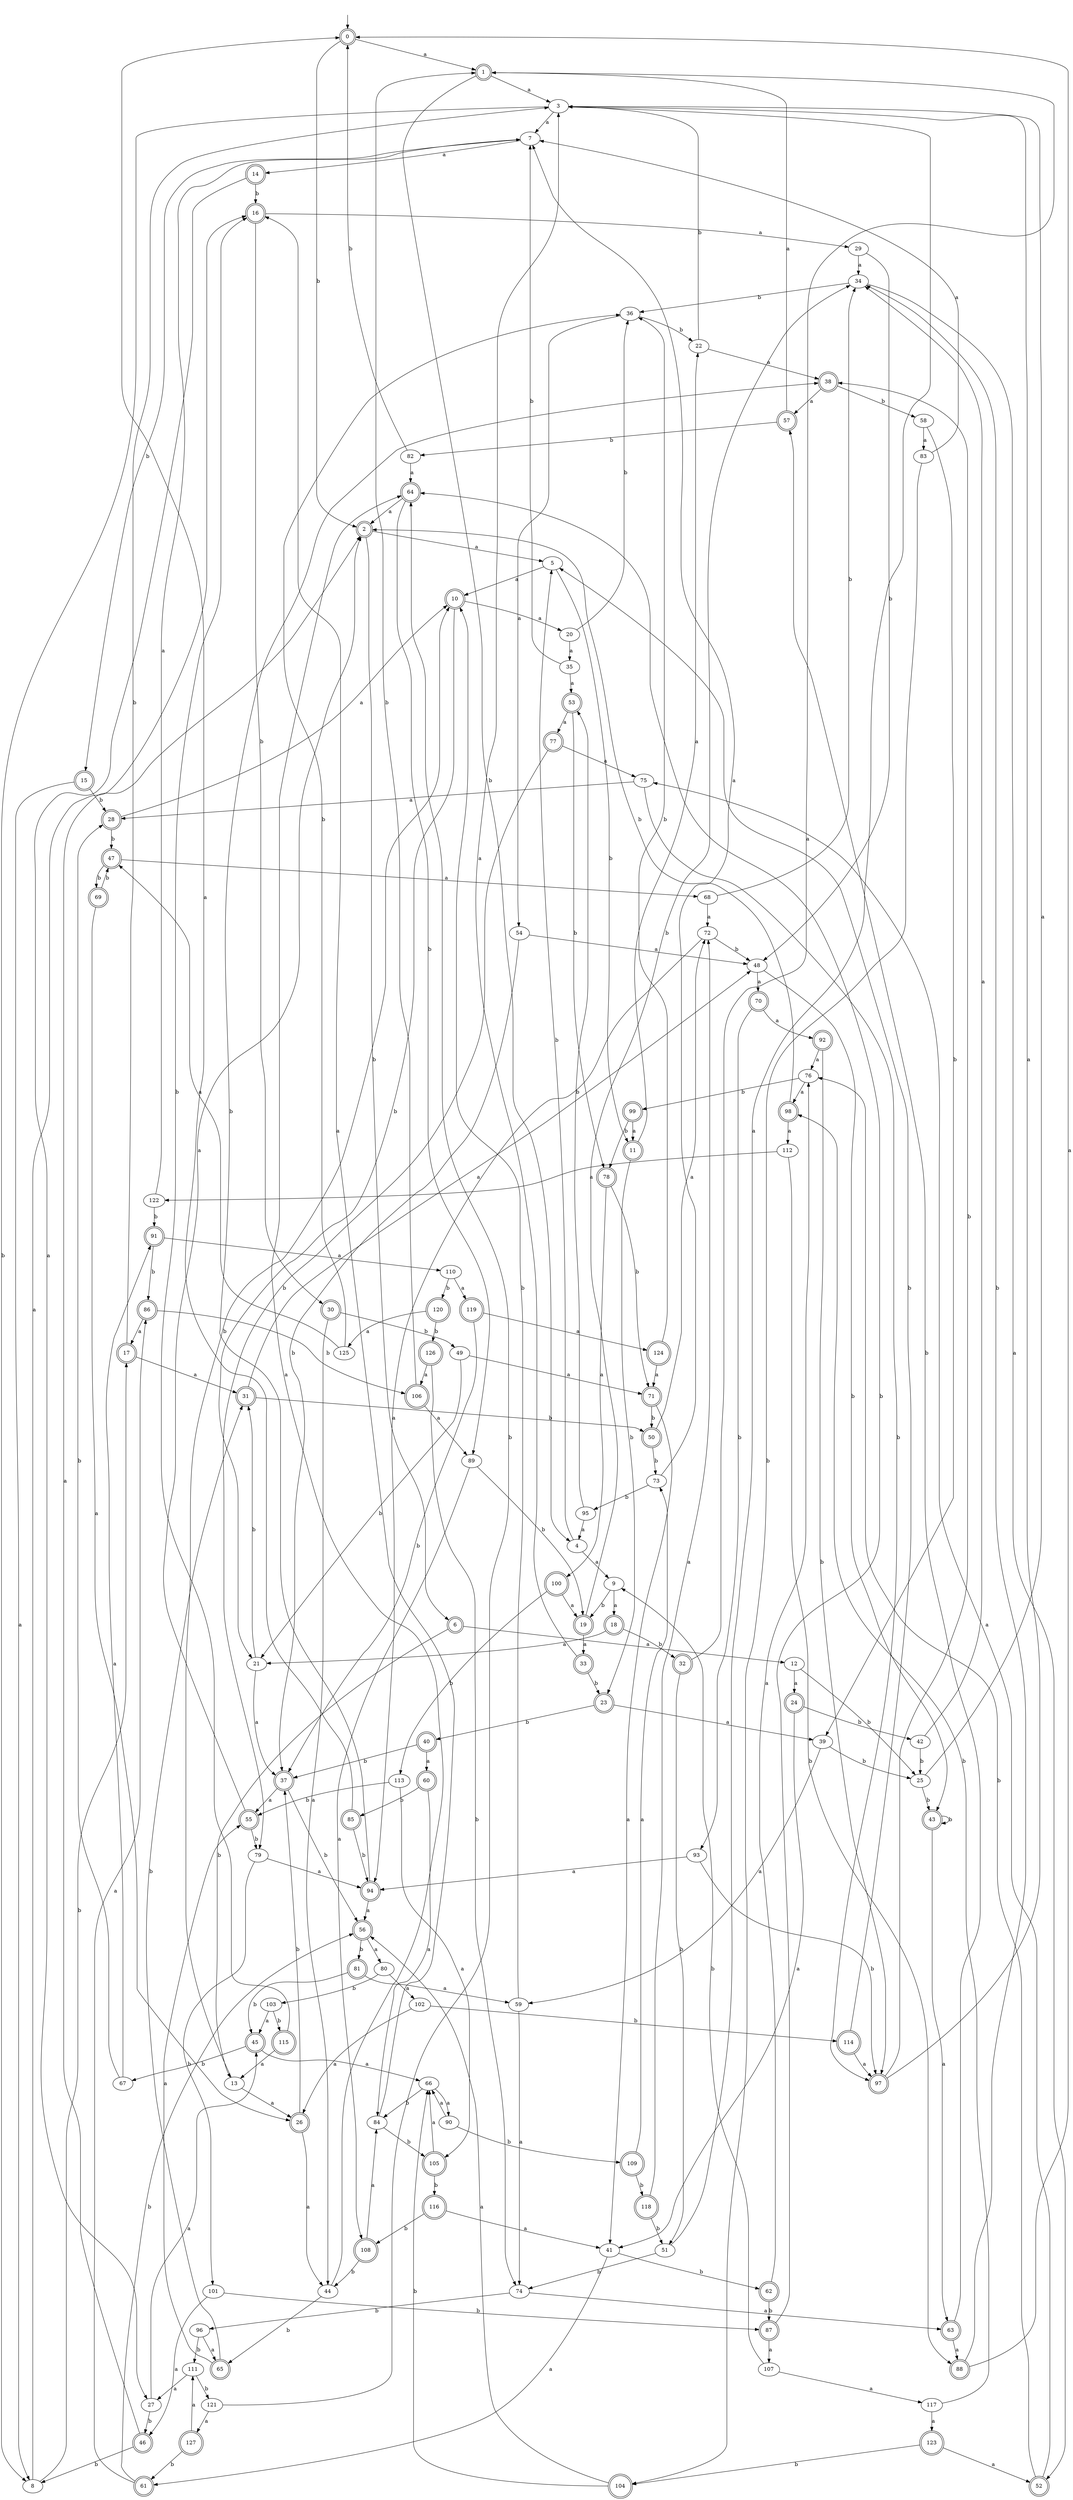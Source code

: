 digraph RandomDFA {
  __start0 [label="", shape=none];
  __start0 -> 0 [label=""];
  0 [shape=circle] [shape=doublecircle]
  0 -> 1 [label="a"]
  0 -> 2 [label="b"]
  1 [shape=doublecircle]
  1 -> 3 [label="a"]
  1 -> 4 [label="b"]
  2 [shape=doublecircle]
  2 -> 5 [label="a"]
  2 -> 6 [label="b"]
  3
  3 -> 7 [label="a"]
  3 -> 8 [label="b"]
  4
  4 -> 9 [label="a"]
  4 -> 5 [label="b"]
  5
  5 -> 10 [label="a"]
  5 -> 11 [label="b"]
  6 [shape=doublecircle]
  6 -> 12 [label="a"]
  6 -> 13 [label="b"]
  7
  7 -> 14 [label="a"]
  7 -> 15 [label="b"]
  8
  8 -> 16 [label="a"]
  8 -> 17 [label="b"]
  9
  9 -> 18 [label="a"]
  9 -> 19 [label="b"]
  10 [shape=doublecircle]
  10 -> 20 [label="a"]
  10 -> 21 [label="b"]
  11 [shape=doublecircle]
  11 -> 22 [label="a"]
  11 -> 23 [label="b"]
  12
  12 -> 24 [label="a"]
  12 -> 25 [label="b"]
  13
  13 -> 26 [label="a"]
  13 -> 10 [label="b"]
  14 [shape=doublecircle]
  14 -> 27 [label="a"]
  14 -> 16 [label="b"]
  15 [shape=doublecircle]
  15 -> 8 [label="a"]
  15 -> 28 [label="b"]
  16 [shape=doublecircle]
  16 -> 29 [label="a"]
  16 -> 30 [label="b"]
  17 [shape=doublecircle]
  17 -> 31 [label="a"]
  17 -> 3 [label="b"]
  18 [shape=doublecircle]
  18 -> 21 [label="a"]
  18 -> 32 [label="b"]
  19 [shape=doublecircle]
  19 -> 33 [label="a"]
  19 -> 34 [label="b"]
  20
  20 -> 35 [label="a"]
  20 -> 36 [label="b"]
  21
  21 -> 37 [label="a"]
  21 -> 31 [label="b"]
  22
  22 -> 38 [label="a"]
  22 -> 3 [label="b"]
  23 [shape=doublecircle]
  23 -> 39 [label="a"]
  23 -> 40 [label="b"]
  24 [shape=doublecircle]
  24 -> 41 [label="a"]
  24 -> 42 [label="b"]
  25
  25 -> 3 [label="a"]
  25 -> 43 [label="b"]
  26 [shape=doublecircle]
  26 -> 44 [label="a"]
  26 -> 37 [label="b"]
  27
  27 -> 45 [label="a"]
  27 -> 46 [label="b"]
  28 [shape=doublecircle]
  28 -> 10 [label="a"]
  28 -> 47 [label="b"]
  29
  29 -> 34 [label="a"]
  29 -> 48 [label="b"]
  30 [shape=doublecircle]
  30 -> 44 [label="a"]
  30 -> 49 [label="b"]
  31 [shape=doublecircle]
  31 -> 48 [label="a"]
  31 -> 50 [label="b"]
  32 [shape=doublecircle]
  32 -> 1 [label="a"]
  32 -> 51 [label="b"]
  33 [shape=doublecircle]
  33 -> 3 [label="a"]
  33 -> 23 [label="b"]
  34
  34 -> 52 [label="a"]
  34 -> 36 [label="b"]
  35
  35 -> 53 [label="a"]
  35 -> 7 [label="b"]
  36
  36 -> 54 [label="a"]
  36 -> 22 [label="b"]
  37 [shape=doublecircle]
  37 -> 55 [label="a"]
  37 -> 56 [label="b"]
  38 [shape=doublecircle]
  38 -> 57 [label="a"]
  38 -> 58 [label="b"]
  39
  39 -> 59 [label="a"]
  39 -> 25 [label="b"]
  40 [shape=doublecircle]
  40 -> 60 [label="a"]
  40 -> 37 [label="b"]
  41
  41 -> 61 [label="a"]
  41 -> 62 [label="b"]
  42
  42 -> 34 [label="a"]
  42 -> 25 [label="b"]
  43 [shape=doublecircle]
  43 -> 63 [label="a"]
  43 -> 43 [label="b"]
  44
  44 -> 64 [label="a"]
  44 -> 65 [label="b"]
  45 [shape=doublecircle]
  45 -> 66 [label="a"]
  45 -> 67 [label="b"]
  46 [shape=doublecircle]
  46 -> 2 [label="a"]
  46 -> 8 [label="b"]
  47 [shape=doublecircle]
  47 -> 68 [label="a"]
  47 -> 69 [label="b"]
  48
  48 -> 70 [label="a"]
  48 -> 43 [label="b"]
  49
  49 -> 71 [label="a"]
  49 -> 21 [label="b"]
  50 [shape=doublecircle]
  50 -> 72 [label="a"]
  50 -> 73 [label="b"]
  51
  51 -> 3 [label="a"]
  51 -> 74 [label="b"]
  52 [shape=doublecircle]
  52 -> 75 [label="a"]
  52 -> 76 [label="b"]
  53 [shape=doublecircle]
  53 -> 77 [label="a"]
  53 -> 78 [label="b"]
  54
  54 -> 48 [label="a"]
  54 -> 37 [label="b"]
  55 [shape=doublecircle]
  55 -> 2 [label="a"]
  55 -> 79 [label="b"]
  56 [shape=doublecircle]
  56 -> 80 [label="a"]
  56 -> 81 [label="b"]
  57 [shape=doublecircle]
  57 -> 1 [label="a"]
  57 -> 82 [label="b"]
  58
  58 -> 83 [label="a"]
  58 -> 39 [label="b"]
  59
  59 -> 74 [label="a"]
  59 -> 10 [label="b"]
  60 [shape=doublecircle]
  60 -> 84 [label="a"]
  60 -> 85 [label="b"]
  61 [shape=doublecircle]
  61 -> 86 [label="a"]
  61 -> 56 [label="b"]
  62 [shape=doublecircle]
  62 -> 76 [label="a"]
  62 -> 87 [label="b"]
  63 [shape=doublecircle]
  63 -> 88 [label="a"]
  63 -> 57 [label="b"]
  64 [shape=doublecircle]
  64 -> 2 [label="a"]
  64 -> 89 [label="b"]
  65 [shape=doublecircle]
  65 -> 55 [label="a"]
  65 -> 31 [label="b"]
  66
  66 -> 90 [label="a"]
  66 -> 84 [label="b"]
  67
  67 -> 91 [label="a"]
  67 -> 28 [label="b"]
  68
  68 -> 72 [label="a"]
  68 -> 34 [label="b"]
  69 [shape=doublecircle]
  69 -> 26 [label="a"]
  69 -> 47 [label="b"]
  70 [shape=doublecircle]
  70 -> 92 [label="a"]
  70 -> 93 [label="b"]
  71 [shape=doublecircle]
  71 -> 41 [label="a"]
  71 -> 50 [label="b"]
  72
  72 -> 94 [label="a"]
  72 -> 48 [label="b"]
  73
  73 -> 7 [label="a"]
  73 -> 95 [label="b"]
  74
  74 -> 63 [label="a"]
  74 -> 96 [label="b"]
  75
  75 -> 28 [label="a"]
  75 -> 97 [label="b"]
  76
  76 -> 98 [label="a"]
  76 -> 99 [label="b"]
  77 [shape=doublecircle]
  77 -> 75 [label="a"]
  77 -> 79 [label="b"]
  78 [shape=doublecircle]
  78 -> 100 [label="a"]
  78 -> 71 [label="b"]
  79
  79 -> 94 [label="a"]
  79 -> 101 [label="b"]
  80
  80 -> 102 [label="a"]
  80 -> 103 [label="b"]
  81 [shape=doublecircle]
  81 -> 59 [label="a"]
  81 -> 45 [label="b"]
  82
  82 -> 64 [label="a"]
  82 -> 0 [label="b"]
  83
  83 -> 7 [label="a"]
  83 -> 104 [label="b"]
  84
  84 -> 16 [label="a"]
  84 -> 105 [label="b"]
  85 [shape=doublecircle]
  85 -> 0 [label="a"]
  85 -> 94 [label="b"]
  86 [shape=doublecircle]
  86 -> 17 [label="a"]
  86 -> 106 [label="b"]
  87 [shape=doublecircle]
  87 -> 107 [label="a"]
  87 -> 64 [label="b"]
  88 [shape=doublecircle]
  88 -> 0 [label="a"]
  88 -> 34 [label="b"]
  89
  89 -> 108 [label="a"]
  89 -> 19 [label="b"]
  90
  90 -> 66 [label="a"]
  90 -> 109 [label="b"]
  91 [shape=doublecircle]
  91 -> 110 [label="a"]
  91 -> 86 [label="b"]
  92 [shape=doublecircle]
  92 -> 76 [label="a"]
  92 -> 97 [label="b"]
  93
  93 -> 94 [label="a"]
  93 -> 97 [label="b"]
  94 [shape=doublecircle]
  94 -> 56 [label="a"]
  94 -> 38 [label="b"]
  95
  95 -> 4 [label="a"]
  95 -> 53 [label="b"]
  96
  96 -> 65 [label="a"]
  96 -> 111 [label="b"]
  97 [shape=doublecircle]
  97 -> 3 [label="a"]
  97 -> 38 [label="b"]
  98 [shape=doublecircle]
  98 -> 112 [label="a"]
  98 -> 2 [label="b"]
  99 [shape=doublecircle]
  99 -> 11 [label="a"]
  99 -> 78 [label="b"]
  100 [shape=doublecircle]
  100 -> 19 [label="a"]
  100 -> 113 [label="b"]
  101
  101 -> 46 [label="a"]
  101 -> 87 [label="b"]
  102
  102 -> 26 [label="a"]
  102 -> 114 [label="b"]
  103
  103 -> 45 [label="a"]
  103 -> 115 [label="b"]
  104 [shape=doublecircle]
  104 -> 56 [label="a"]
  104 -> 66 [label="b"]
  105 [shape=doublecircle]
  105 -> 66 [label="a"]
  105 -> 116 [label="b"]
  106 [shape=doublecircle]
  106 -> 89 [label="a"]
  106 -> 1 [label="b"]
  107
  107 -> 117 [label="a"]
  107 -> 9 [label="b"]
  108 [shape=doublecircle]
  108 -> 84 [label="a"]
  108 -> 44 [label="b"]
  109 [shape=doublecircle]
  109 -> 73 [label="a"]
  109 -> 118 [label="b"]
  110
  110 -> 119 [label="a"]
  110 -> 120 [label="b"]
  111
  111 -> 27 [label="a"]
  111 -> 121 [label="b"]
  112
  112 -> 122 [label="a"]
  112 -> 88 [label="b"]
  113
  113 -> 105 [label="a"]
  113 -> 55 [label="b"]
  114 [shape=doublecircle]
  114 -> 97 [label="a"]
  114 -> 5 [label="b"]
  115 [shape=doublecircle]
  115 -> 13 [label="a"]
  115 -> 16 [label="b"]
  116 [shape=doublecircle]
  116 -> 41 [label="a"]
  116 -> 108 [label="b"]
  117
  117 -> 123 [label="a"]
  117 -> 98 [label="b"]
  118 [shape=doublecircle]
  118 -> 72 [label="a"]
  118 -> 51 [label="b"]
  119 [shape=doublecircle]
  119 -> 124 [label="a"]
  119 -> 37 [label="b"]
  120 [shape=doublecircle]
  120 -> 125 [label="a"]
  120 -> 126 [label="b"]
  121
  121 -> 127 [label="a"]
  121 -> 64 [label="b"]
  122
  122 -> 7 [label="a"]
  122 -> 91 [label="b"]
  123 [shape=doublecircle]
  123 -> 52 [label="a"]
  123 -> 104 [label="b"]
  124 [shape=doublecircle]
  124 -> 71 [label="a"]
  124 -> 36 [label="b"]
  125
  125 -> 47 [label="a"]
  125 -> 36 [label="b"]
  126 [shape=doublecircle]
  126 -> 106 [label="a"]
  126 -> 74 [label="b"]
  127 [shape=doublecircle]
  127 -> 111 [label="a"]
  127 -> 61 [label="b"]
}
